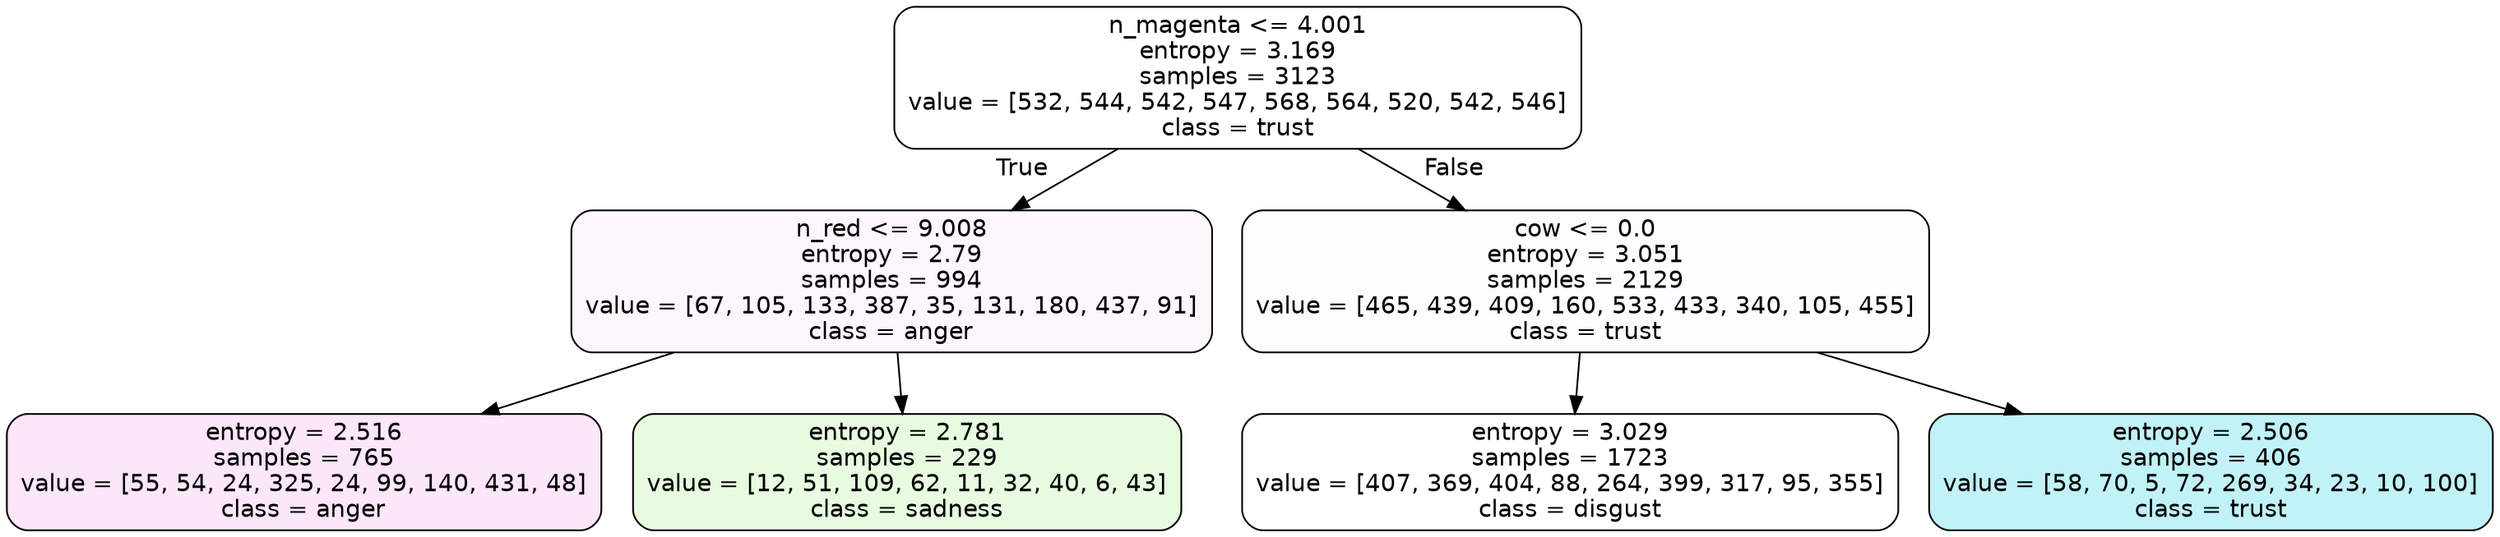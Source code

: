 digraph Tree {
node [shape=box, style="filled, rounded", color="black", fontname=helvetica] ;
edge [fontname=helvetica] ;
0 [label="n_magenta <= 4.001\nentropy = 3.169\nsamples = 3123\nvalue = [532, 544, 542, 547, 568, 564, 520, 542, 546]\nclass = trust", fillcolor="#39d7e500"] ;
1 [label="n_red <= 9.008\nentropy = 2.79\nsamples = 994\nvalue = [67, 105, 133, 387, 35, 131, 180, 437, 91]\nclass = anger", fillcolor="#e539d70b"] ;
0 -> 1 [labeldistance=2.5, labelangle=45, headlabel="True"] ;
2 [label="entropy = 2.516\nsamples = 765\nvalue = [55, 54, 24, 325, 24, 99, 140, 431, 48]\nclass = anger", fillcolor="#e539d71f"] ;
1 -> 2 ;
3 [label="entropy = 2.781\nsamples = 229\nvalue = [12, 51, 109, 62, 11, 32, 40, 6, 43]\nclass = sadness", fillcolor="#64e53927"] ;
1 -> 3 ;
4 [label="cow <= 0.0\nentropy = 3.051\nsamples = 2129\nvalue = [465, 439, 409, 160, 533, 433, 340, 105, 455]\nclass = trust", fillcolor="#39d7e506"] ;
0 -> 4 [labeldistance=2.5, labelangle=-45, headlabel="False"] ;
5 [label="entropy = 3.029\nsamples = 1723\nvalue = [407, 369, 404, 88, 264, 399, 317, 95, 355]\nclass = disgust", fillcolor="#e5813900"] ;
4 -> 5 ;
6 [label="entropy = 2.506\nsamples = 406\nvalue = [58, 70, 5, 72, 269, 34, 23, 10, 100]\nclass = trust", fillcolor="#39d7e550"] ;
4 -> 6 ;
}